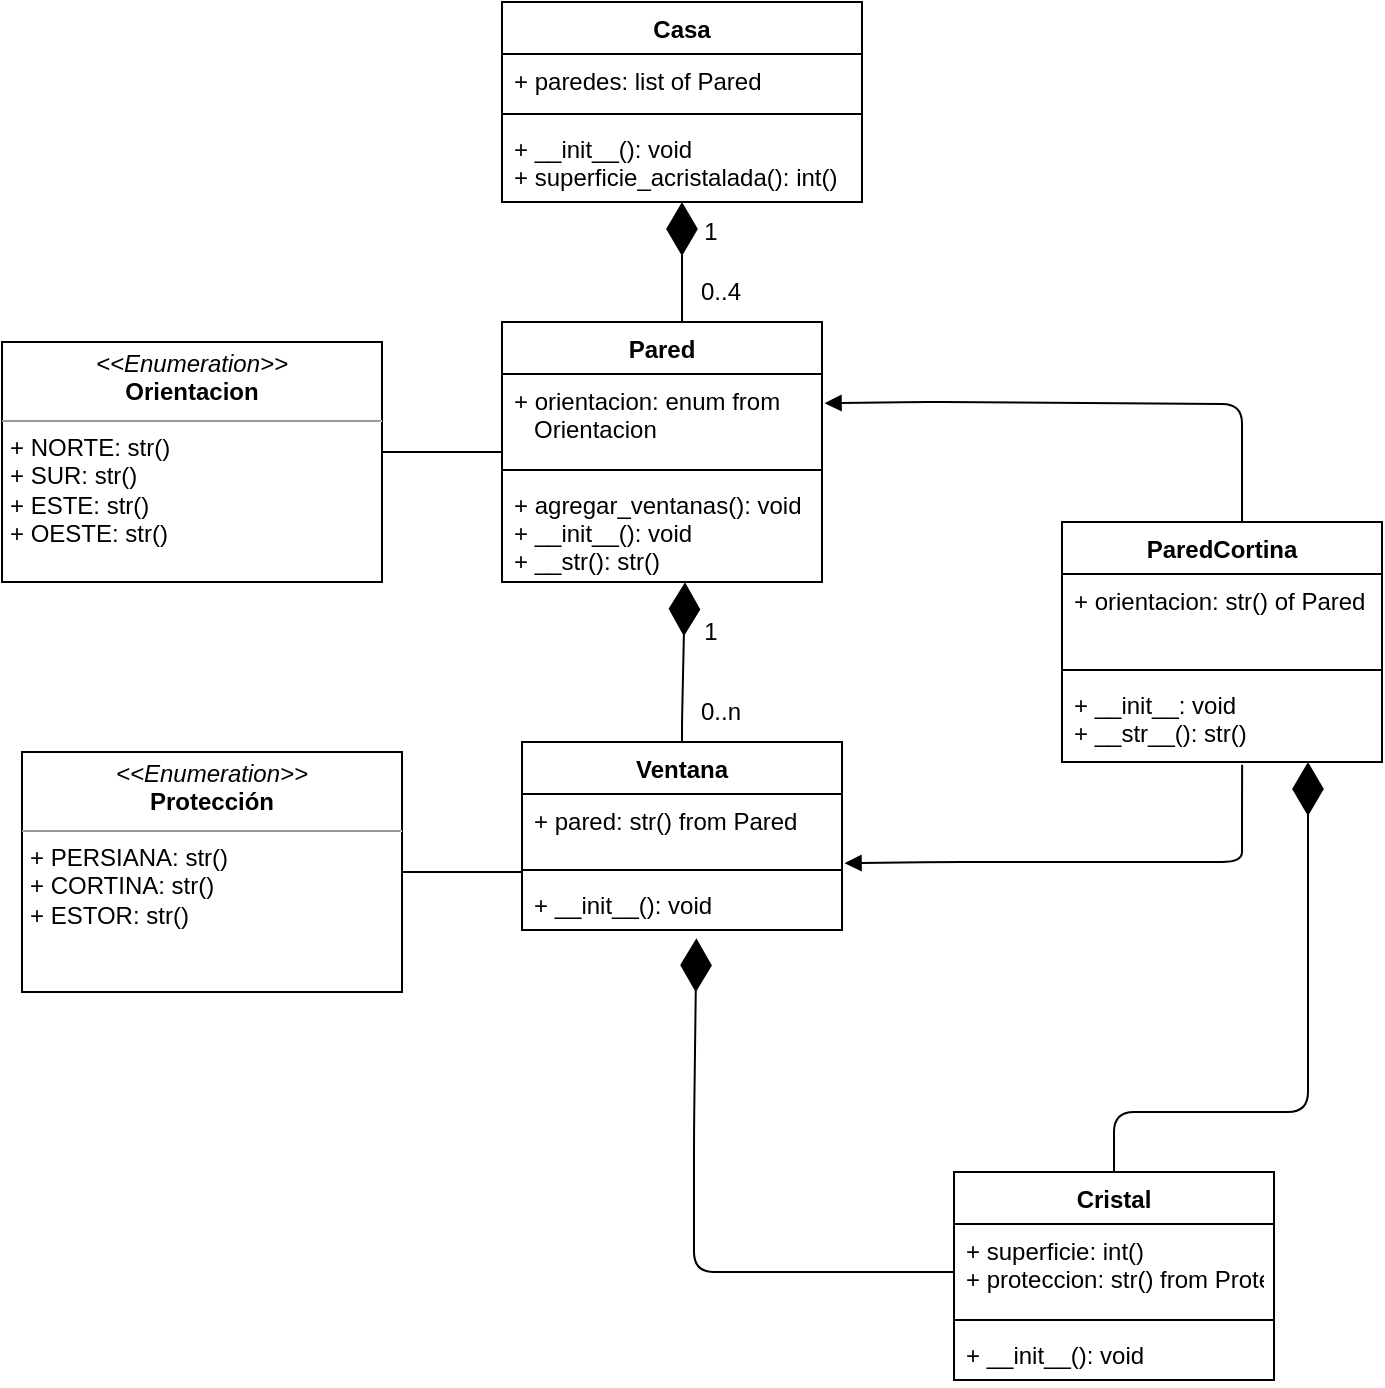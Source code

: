 <mxfile>
    <diagram id="VGSSjTMPilSJn2wHW4x5" name="Page-1">
        <mxGraphModel dx="934" dy="550" grid="1" gridSize="10" guides="1" tooltips="1" connect="1" arrows="1" fold="1" page="1" pageScale="1" pageWidth="827" pageHeight="1169" math="0" shadow="0">
            <root>
                <mxCell id="0"/>
                <mxCell id="1" parent="0"/>
                <mxCell id="2" value="Pared" style="swimlane;fontStyle=1;align=center;verticalAlign=top;childLayout=stackLayout;horizontal=1;startSize=26;horizontalStack=0;resizeParent=1;resizeParentMax=0;resizeLast=0;collapsible=1;marginBottom=0;" vertex="1" parent="1">
                    <mxGeometry x="294" y="245" width="160" height="130" as="geometry">
                        <mxRectangle x="200" y="160" width="100" height="30" as="alternateBounds"/>
                    </mxGeometry>
                </mxCell>
                <mxCell id="3" value="+ orientacion: enum from&#10;   Orientacion&#10;" style="text;strokeColor=none;fillColor=none;align=left;verticalAlign=top;spacingLeft=4;spacingRight=4;overflow=hidden;rotatable=0;points=[[0,0.5],[1,0.5]];portConstraint=eastwest;" vertex="1" parent="2">
                    <mxGeometry y="26" width="160" height="44" as="geometry"/>
                </mxCell>
                <mxCell id="4" value="" style="line;strokeWidth=1;fillColor=none;align=left;verticalAlign=middle;spacingTop=-1;spacingLeft=3;spacingRight=3;rotatable=0;labelPosition=right;points=[];portConstraint=eastwest;strokeColor=inherit;" vertex="1" parent="2">
                    <mxGeometry y="70" width="160" height="8" as="geometry"/>
                </mxCell>
                <mxCell id="5" value="+ agregar_ventanas(): void&#10;+ __init__(): void&#10;+ __str(): str()" style="text;strokeColor=none;fillColor=none;align=left;verticalAlign=top;spacingLeft=4;spacingRight=4;overflow=hidden;rotatable=0;points=[[0,0.5],[1,0.5]];portConstraint=eastwest;" vertex="1" parent="2">
                    <mxGeometry y="78" width="160" height="52" as="geometry"/>
                </mxCell>
                <mxCell id="6" value="&lt;p style=&quot;margin:0px;margin-top:4px;text-align:center;&quot;&gt;&lt;i&gt;&amp;lt;&amp;lt;Enumeration&amp;gt;&amp;gt;&lt;/i&gt;&lt;br&gt;&lt;b&gt;Orientacion&lt;/b&gt;&lt;/p&gt;&lt;hr size=&quot;1&quot;&gt;&lt;p style=&quot;margin:0px;margin-left:4px;&quot;&gt;+ NORTE: str()&lt;br&gt;&lt;/p&gt;&lt;p style=&quot;margin:0px;margin-left:4px;&quot;&gt;+ SUR: str()&lt;/p&gt;&lt;p style=&quot;margin:0px;margin-left:4px;&quot;&gt;+ ESTE: str()&lt;/p&gt;&lt;p style=&quot;margin:0px;margin-left:4px;&quot;&gt;+ OESTE: str()&lt;/p&gt;&lt;p style=&quot;margin:0px;margin-left:4px;&quot;&gt;&lt;br&gt;&lt;/p&gt;" style="verticalAlign=top;align=left;overflow=fill;fontSize=12;fontFamily=Helvetica;html=1;" vertex="1" parent="1">
                    <mxGeometry x="44" y="255" width="190" height="120" as="geometry"/>
                </mxCell>
                <mxCell id="7" value="Ventana" style="swimlane;fontStyle=1;align=center;verticalAlign=top;childLayout=stackLayout;horizontal=1;startSize=26;horizontalStack=0;resizeParent=1;resizeParentMax=0;resizeLast=0;collapsible=1;marginBottom=0;" vertex="1" parent="1">
                    <mxGeometry x="304" y="455" width="160" height="94" as="geometry"/>
                </mxCell>
                <mxCell id="8" value="+ pared: str() from Pared" style="text;strokeColor=none;fillColor=none;align=left;verticalAlign=top;spacingLeft=4;spacingRight=4;overflow=hidden;rotatable=0;points=[[0,0.5],[1,0.5]];portConstraint=eastwest;" vertex="1" parent="7">
                    <mxGeometry y="26" width="160" height="34" as="geometry"/>
                </mxCell>
                <mxCell id="9" value="" style="line;strokeWidth=1;fillColor=none;align=left;verticalAlign=middle;spacingTop=-1;spacingLeft=3;spacingRight=3;rotatable=0;labelPosition=right;points=[];portConstraint=eastwest;strokeColor=inherit;" vertex="1" parent="7">
                    <mxGeometry y="60" width="160" height="8" as="geometry"/>
                </mxCell>
                <mxCell id="10" value="+ __init__(): void" style="text;strokeColor=none;fillColor=none;align=left;verticalAlign=top;spacingLeft=4;spacingRight=4;overflow=hidden;rotatable=0;points=[[0,0.5],[1,0.5]];portConstraint=eastwest;" vertex="1" parent="7">
                    <mxGeometry y="68" width="160" height="26" as="geometry"/>
                </mxCell>
                <mxCell id="11" value="Casa" style="swimlane;fontStyle=1;align=center;verticalAlign=top;childLayout=stackLayout;horizontal=1;startSize=26;horizontalStack=0;resizeParent=1;resizeParentMax=0;resizeLast=0;collapsible=1;marginBottom=0;" vertex="1" parent="1">
                    <mxGeometry x="294" y="85" width="180" height="100" as="geometry"/>
                </mxCell>
                <mxCell id="12" value="+ paredes: list of Pared" style="text;strokeColor=none;fillColor=none;align=left;verticalAlign=top;spacingLeft=4;spacingRight=4;overflow=hidden;rotatable=0;points=[[0,0.5],[1,0.5]];portConstraint=eastwest;" vertex="1" parent="11">
                    <mxGeometry y="26" width="180" height="26" as="geometry"/>
                </mxCell>
                <mxCell id="13" value="" style="line;strokeWidth=1;fillColor=none;align=left;verticalAlign=middle;spacingTop=-1;spacingLeft=3;spacingRight=3;rotatable=0;labelPosition=right;points=[];portConstraint=eastwest;strokeColor=inherit;" vertex="1" parent="11">
                    <mxGeometry y="52" width="180" height="8" as="geometry"/>
                </mxCell>
                <mxCell id="14" value="+ __init__(): void&#10;+ superficie_acristalada(): int()" style="text;strokeColor=none;fillColor=none;align=left;verticalAlign=top;spacingLeft=4;spacingRight=4;overflow=hidden;rotatable=0;points=[[0,0.5],[1,0.5]];portConstraint=eastwest;" vertex="1" parent="11">
                    <mxGeometry y="60" width="180" height="40" as="geometry"/>
                </mxCell>
                <mxCell id="15" value="" style="line;strokeWidth=1;fillColor=none;align=left;verticalAlign=middle;spacingTop=-1;spacingLeft=3;spacingRight=3;rotatable=0;labelPosition=right;points=[];portConstraint=eastwest;strokeColor=inherit;" vertex="1" parent="1">
                    <mxGeometry x="234" y="306" width="60" height="8" as="geometry"/>
                </mxCell>
                <mxCell id="16" value="" style="endArrow=diamondThin;endFill=1;endSize=24;html=1;entryX=0.572;entryY=1.002;entryDx=0;entryDy=0;entryPerimeter=0;exitX=0.5;exitY=0;exitDx=0;exitDy=0;" edge="1" parent="1" source="7" target="5">
                    <mxGeometry width="160" relative="1" as="geometry">
                        <mxPoint x="364" y="495" as="sourcePoint"/>
                        <mxPoint x="361.04" y="377.808" as="targetPoint"/>
                        <Array as="points">
                            <mxPoint x="384" y="445"/>
                        </Array>
                    </mxGeometry>
                </mxCell>
                <mxCell id="17" value="1" style="text;html=1;align=center;verticalAlign=middle;resizable=0;points=[];autosize=1;strokeColor=none;fillColor=none;" vertex="1" parent="1">
                    <mxGeometry x="383" y="185" width="30" height="30" as="geometry"/>
                </mxCell>
                <mxCell id="18" value="0..4" style="text;html=1;align=center;verticalAlign=middle;resizable=0;points=[];autosize=1;strokeColor=none;fillColor=none;" vertex="1" parent="1">
                    <mxGeometry x="383" y="215" width="40" height="30" as="geometry"/>
                </mxCell>
                <mxCell id="19" value="1" style="text;html=1;align=center;verticalAlign=middle;resizable=0;points=[];autosize=1;strokeColor=none;fillColor=none;" vertex="1" parent="1">
                    <mxGeometry x="383" y="385" width="30" height="30" as="geometry"/>
                </mxCell>
                <mxCell id="20" value="0..n" style="text;html=1;align=center;verticalAlign=middle;resizable=0;points=[];autosize=1;strokeColor=none;fillColor=none;" vertex="1" parent="1">
                    <mxGeometry x="383" y="425" width="40" height="30" as="geometry"/>
                </mxCell>
                <mxCell id="21" value="" style="endArrow=diamondThin;endFill=1;endSize=24;html=1;" edge="1" parent="1">
                    <mxGeometry width="160" relative="1" as="geometry">
                        <mxPoint x="384" y="245" as="sourcePoint"/>
                        <mxPoint x="384" y="185" as="targetPoint"/>
                        <Array as="points">
                            <mxPoint x="384" y="215"/>
                        </Array>
                    </mxGeometry>
                </mxCell>
                <mxCell id="22" value="" style="html=1;verticalAlign=bottom;labelBackgroundColor=none;endArrow=block;endFill=1;entryX=1.008;entryY=0.332;entryDx=0;entryDy=0;entryPerimeter=0;" edge="1" parent="1" target="3">
                    <mxGeometry width="160" relative="1" as="geometry">
                        <mxPoint x="664" y="345" as="sourcePoint"/>
                        <mxPoint x="504.889" y="255" as="targetPoint"/>
                        <Array as="points">
                            <mxPoint x="664" y="335"/>
                            <mxPoint x="664" y="315"/>
                            <mxPoint x="664" y="286"/>
                            <mxPoint x="504" y="285"/>
                        </Array>
                    </mxGeometry>
                </mxCell>
                <mxCell id="23" value="ParedCortina" style="swimlane;fontStyle=1;align=center;verticalAlign=top;childLayout=stackLayout;horizontal=1;startSize=26;horizontalStack=0;resizeParent=1;resizeParentMax=0;resizeLast=0;collapsible=1;marginBottom=0;" vertex="1" parent="1">
                    <mxGeometry x="574" y="345" width="160" height="120" as="geometry"/>
                </mxCell>
                <mxCell id="24" value="+ orientacion: str() of Pared" style="text;strokeColor=none;fillColor=none;align=left;verticalAlign=top;spacingLeft=4;spacingRight=4;overflow=hidden;rotatable=0;points=[[0,0.5],[1,0.5]];portConstraint=eastwest;" vertex="1" parent="23">
                    <mxGeometry y="26" width="160" height="44" as="geometry"/>
                </mxCell>
                <mxCell id="25" value="" style="line;strokeWidth=1;fillColor=none;align=left;verticalAlign=middle;spacingTop=-1;spacingLeft=3;spacingRight=3;rotatable=0;labelPosition=right;points=[];portConstraint=eastwest;strokeColor=inherit;" vertex="1" parent="23">
                    <mxGeometry y="70" width="160" height="8" as="geometry"/>
                </mxCell>
                <mxCell id="26" value="+ __init__: void&#10;+ __str__(): str()" style="text;strokeColor=none;fillColor=none;align=left;verticalAlign=top;spacingLeft=4;spacingRight=4;overflow=hidden;rotatable=0;points=[[0,0.5],[1,0.5]];portConstraint=eastwest;" vertex="1" parent="23">
                    <mxGeometry y="78" width="160" height="42" as="geometry"/>
                </mxCell>
                <mxCell id="27" value="" style="html=1;verticalAlign=bottom;labelBackgroundColor=none;endArrow=block;endFill=1;entryX=1.008;entryY=0.332;entryDx=0;entryDy=0;entryPerimeter=0;exitX=0.563;exitY=1.032;exitDx=0;exitDy=0;exitPerimeter=0;" edge="1" parent="1" source="26">
                    <mxGeometry width="160" relative="1" as="geometry">
                        <mxPoint x="674" y="575" as="sourcePoint"/>
                        <mxPoint x="465.28" y="515.608" as="targetPoint"/>
                        <Array as="points">
                            <mxPoint x="664" y="485"/>
                            <mxPoint x="664" y="505"/>
                            <mxPoint x="664" y="495"/>
                            <mxPoint x="664" y="515"/>
                            <mxPoint x="514" y="515"/>
                        </Array>
                    </mxGeometry>
                </mxCell>
                <mxCell id="29" value="&lt;p style=&quot;margin:0px;margin-top:4px;text-align:center;&quot;&gt;&lt;i&gt;&amp;lt;&amp;lt;Enumeration&amp;gt;&amp;gt;&lt;/i&gt;&lt;br&gt;&lt;b&gt;Protección&lt;/b&gt;&lt;/p&gt;&lt;hr size=&quot;1&quot;&gt;&lt;p style=&quot;margin:0px;margin-left:4px;&quot;&gt;+ PERSIANA: str()&lt;/p&gt;&lt;p style=&quot;margin:0px;margin-left:4px;&quot;&gt;+ CORTINA: str()&lt;/p&gt;&lt;p style=&quot;margin:0px;margin-left:4px;&quot;&gt;+ ESTOR: str()&lt;/p&gt;&lt;p style=&quot;margin:0px;margin-left:4px;&quot;&gt;&lt;br&gt;&lt;/p&gt;" style="verticalAlign=top;align=left;overflow=fill;fontSize=12;fontFamily=Helvetica;html=1;" vertex="1" parent="1">
                    <mxGeometry x="54" y="460" width="190" height="120" as="geometry"/>
                </mxCell>
                <mxCell id="30" value="" style="line;strokeWidth=1;fillColor=none;align=left;verticalAlign=middle;spacingTop=-1;spacingLeft=3;spacingRight=3;rotatable=0;labelPosition=right;points=[];portConstraint=eastwest;strokeColor=inherit;" vertex="1" parent="1">
                    <mxGeometry x="244" y="516" width="60" height="8" as="geometry"/>
                </mxCell>
                <mxCell id="31" value="" style="endArrow=diamondThin;endFill=1;endSize=24;html=1;entryX=0.545;entryY=1.159;entryDx=0;entryDy=0;entryPerimeter=0;" edge="1" parent="1" target="10">
                    <mxGeometry width="160" relative="1" as="geometry">
                        <mxPoint x="520" y="720" as="sourcePoint"/>
                        <mxPoint x="390" y="580" as="targetPoint"/>
                        <Array as="points">
                            <mxPoint x="390" y="720"/>
                            <mxPoint x="390" y="650"/>
                        </Array>
                    </mxGeometry>
                </mxCell>
                <mxCell id="36" value="Cristal" style="swimlane;fontStyle=1;align=center;verticalAlign=top;childLayout=stackLayout;horizontal=1;startSize=26;horizontalStack=0;resizeParent=1;resizeParentMax=0;resizeLast=0;collapsible=1;marginBottom=0;" vertex="1" parent="1">
                    <mxGeometry x="520" y="670" width="160" height="104" as="geometry"/>
                </mxCell>
                <mxCell id="37" value="+ superficie: int()&#10;+ proteccion: str() from Proteccion" style="text;strokeColor=none;fillColor=none;align=left;verticalAlign=top;spacingLeft=4;spacingRight=4;overflow=hidden;rotatable=0;points=[[0,0.5],[1,0.5]];portConstraint=eastwest;" vertex="1" parent="36">
                    <mxGeometry y="26" width="160" height="44" as="geometry"/>
                </mxCell>
                <mxCell id="38" value="" style="line;strokeWidth=1;fillColor=none;align=left;verticalAlign=middle;spacingTop=-1;spacingLeft=3;spacingRight=3;rotatable=0;labelPosition=right;points=[];portConstraint=eastwest;strokeColor=inherit;" vertex="1" parent="36">
                    <mxGeometry y="70" width="160" height="8" as="geometry"/>
                </mxCell>
                <mxCell id="39" value="+ __init__(): void" style="text;strokeColor=none;fillColor=none;align=left;verticalAlign=top;spacingLeft=4;spacingRight=4;overflow=hidden;rotatable=0;points=[[0,0.5],[1,0.5]];portConstraint=eastwest;" vertex="1" parent="36">
                    <mxGeometry y="78" width="160" height="26" as="geometry"/>
                </mxCell>
                <mxCell id="40" value="" style="endArrow=diamondThin;endFill=1;endSize=24;html=1;exitX=0.5;exitY=0;exitDx=0;exitDy=0;" edge="1" parent="1" source="36">
                    <mxGeometry width="160" relative="1" as="geometry">
                        <mxPoint x="827" y="605" as="sourcePoint"/>
                        <mxPoint x="697" y="465.0" as="targetPoint"/>
                        <Array as="points">
                            <mxPoint x="600" y="640"/>
                            <mxPoint x="697" y="640"/>
                            <mxPoint x="697" y="535"/>
                        </Array>
                    </mxGeometry>
                </mxCell>
            </root>
        </mxGraphModel>
    </diagram>
</mxfile>
